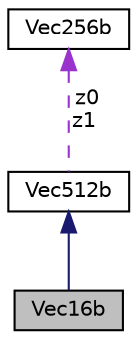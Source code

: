 digraph "Vec16b"
{
 // LATEX_PDF_SIZE
  edge [fontname="Helvetica",fontsize="10",labelfontname="Helvetica",labelfontsize="10"];
  node [fontname="Helvetica",fontsize="10",shape=record];
  Node1 [label="Vec16b",height=0.2,width=0.4,color="black", fillcolor="grey75", style="filled", fontcolor="black",tooltip=" "];
  Node2 -> Node1 [dir="back",color="midnightblue",fontsize="10",style="solid",fontname="Helvetica"];
  Node2 [label="Vec512b",height=0.2,width=0.4,color="black", fillcolor="white", style="filled",URL="$classVec512b.html",tooltip=" "];
  Node3 -> Node2 [dir="back",color="darkorchid3",fontsize="10",style="dashed",label=" z0\nz1" ,fontname="Helvetica"];
  Node3 [label="Vec256b",height=0.2,width=0.4,color="black", fillcolor="white", style="filled",URL="$classVec256b.html",tooltip=" "];
}
